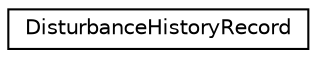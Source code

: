 digraph "Graphical Class Hierarchy"
{
 // LATEX_PDF_SIZE
  edge [fontname="Helvetica",fontsize="10",labelfontname="Helvetica",labelfontsize="10"];
  node [fontname="Helvetica",fontsize="10",shape=record];
  rankdir="LR";
  Node0 [label="DisturbanceHistoryRecord",height=0.2,width=0.4,color="black", fillcolor="white", style="filled",URL="$structmoja_1_1modules_1_1cbm_1_1DisturbanceHistoryRecord.html",tooltip=" "];
}
